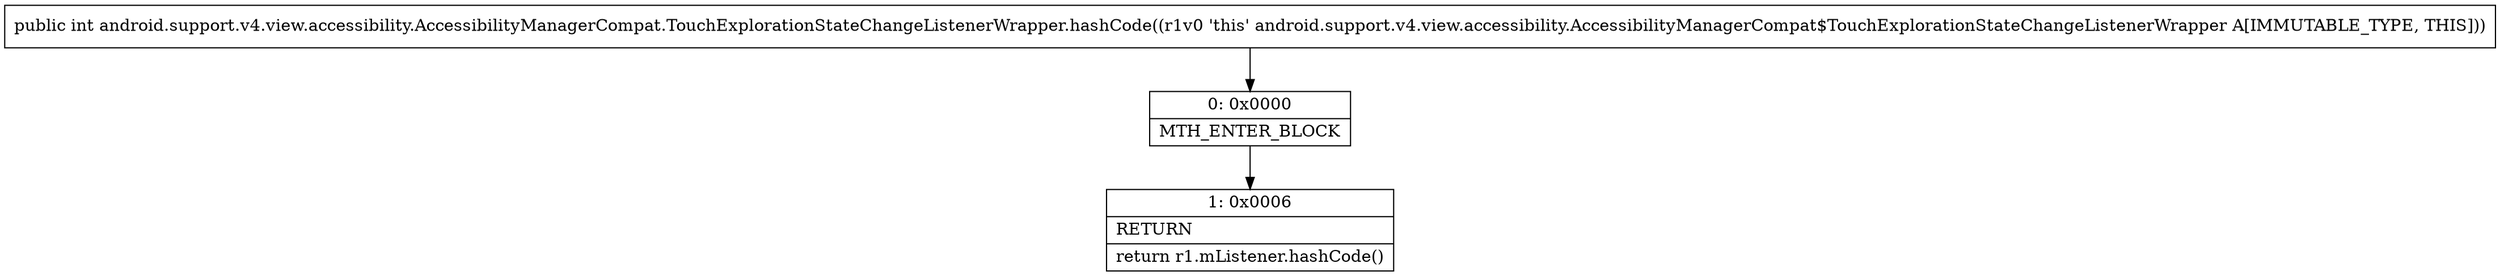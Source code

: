 digraph "CFG forandroid.support.v4.view.accessibility.AccessibilityManagerCompat.TouchExplorationStateChangeListenerWrapper.hashCode()I" {
Node_0 [shape=record,label="{0\:\ 0x0000|MTH_ENTER_BLOCK\l}"];
Node_1 [shape=record,label="{1\:\ 0x0006|RETURN\l|return r1.mListener.hashCode()\l}"];
MethodNode[shape=record,label="{public int android.support.v4.view.accessibility.AccessibilityManagerCompat.TouchExplorationStateChangeListenerWrapper.hashCode((r1v0 'this' android.support.v4.view.accessibility.AccessibilityManagerCompat$TouchExplorationStateChangeListenerWrapper A[IMMUTABLE_TYPE, THIS])) }"];
MethodNode -> Node_0;
Node_0 -> Node_1;
}

